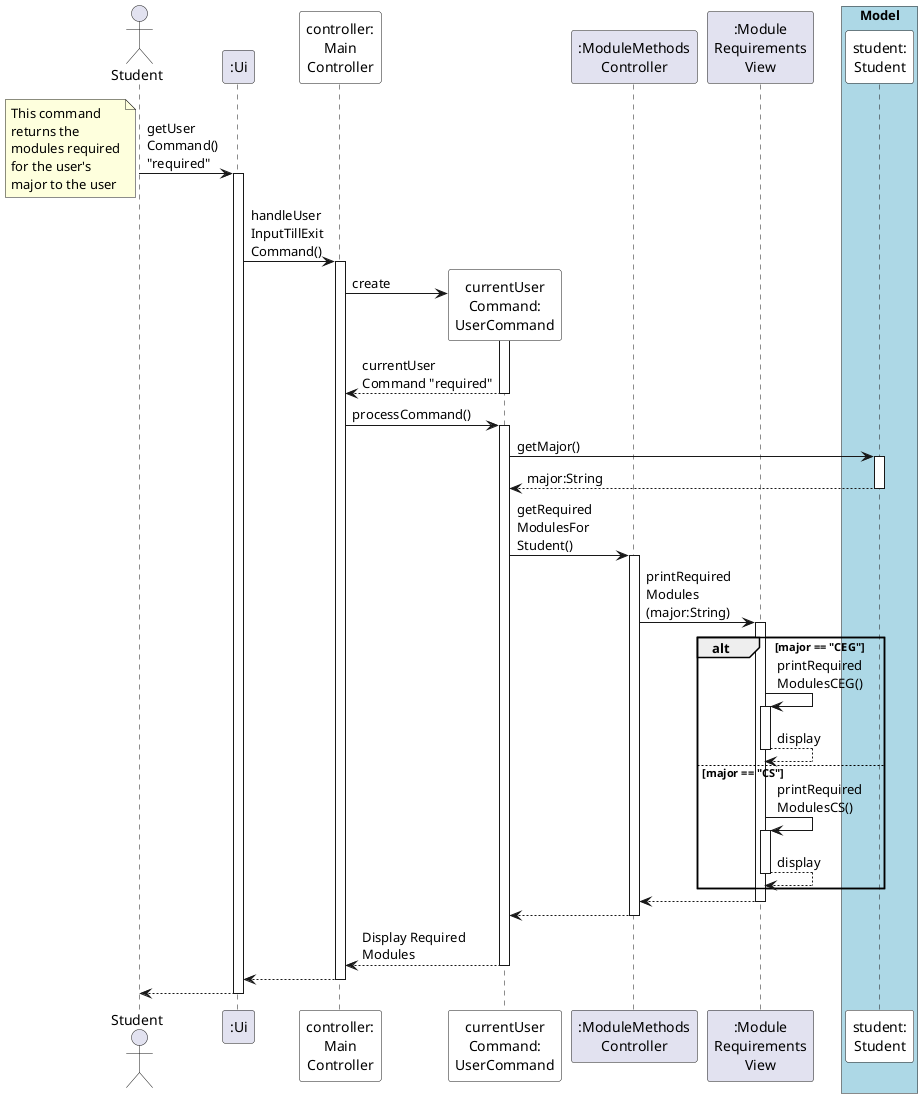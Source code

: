 @startuml
'https://plantuml.com/sequence-diagram

'autonumber
autoactivate on

actor Student

participant ":Ui" as UI

Student -> UI: getUser\nCommand() \n"required"
note bottom
This command
returns the
modules required
for the user's
major to the user
end note

participant "controller:\nMain\nController" as MC #white

UI -> MC: handleUser\nInputTillExit\nCommand()

participant "currentUser\nCommand:\nUserCommand" as UC #white



MC -> UC **: create
activate UC
UC --> MC: currentUser\nCommand "required"

MC -> UC: processCommand()

participant ":ModuleMethods\nController" as MMC
participant ":Module\nRequirements\nView" as MRV

box "Model" #LightBlue
participant "student:\nStudent" as S #white
end box


UC -> S: getMajor()
S --> UC: major:String

UC -> MMC: getRequired\nModulesFor\nStudent()
MMC -> MRV: printRequired\nModules\n(major:String)
alt major == "CEG"
    MRV -> MRV: printRequired\nModulesCEG()
    MRV --> MRV: display
else major == "CS"
    MRV -> MRV: printRequired\nModulesCS()
    MRV --> MRV: display
end
MRV --> MMC
MMC --> UC


UC --> MC: Display Required \nModules
MC --> UI
UI --> Student

@enduml